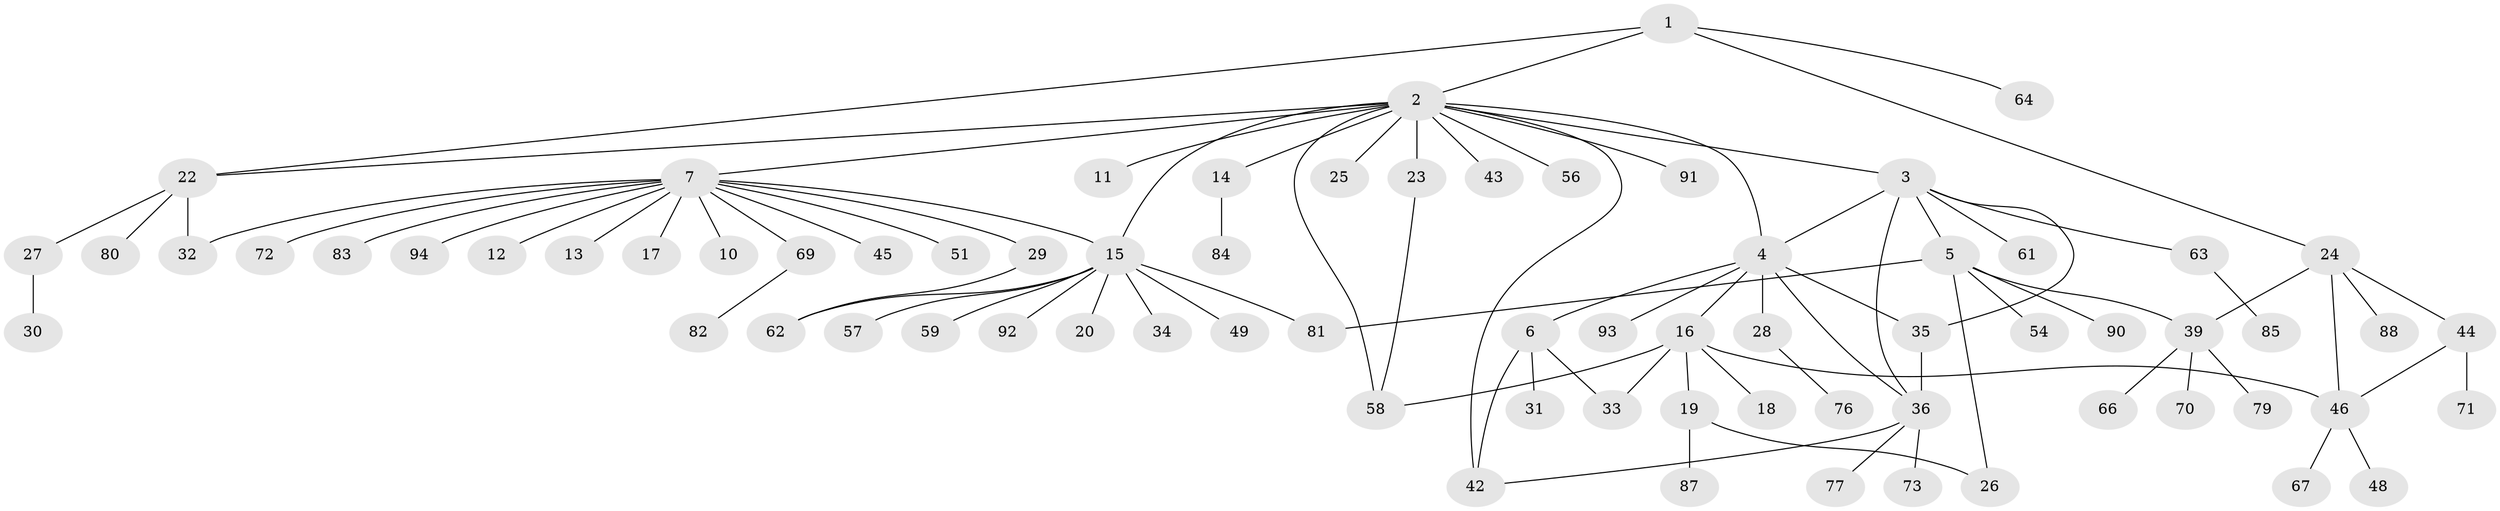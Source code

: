 // Generated by graph-tools (version 1.1) at 2025/51/02/27/25 19:51:56]
// undirected, 74 vertices, 91 edges
graph export_dot {
graph [start="1"]
  node [color=gray90,style=filled];
  1 [super="+78"];
  2 [super="+41"];
  3;
  4 [super="+38"];
  5 [super="+9"];
  6 [super="+96"];
  7 [super="+8"];
  10;
  11;
  12;
  13;
  14;
  15 [super="+21"];
  16 [super="+40"];
  17;
  18;
  19 [super="+97"];
  20;
  22 [super="+86"];
  23;
  24 [super="+52"];
  25;
  26;
  27 [super="+37"];
  28;
  29 [super="+89"];
  30;
  31;
  32;
  33 [super="+95"];
  34;
  35 [super="+50"];
  36 [super="+98"];
  39 [super="+60"];
  42 [super="+55"];
  43;
  44 [super="+47"];
  45;
  46 [super="+53"];
  48 [super="+74"];
  49;
  51;
  54 [super="+75"];
  56;
  57;
  58;
  59;
  61;
  62 [super="+65"];
  63;
  64 [super="+68"];
  66;
  67;
  69;
  70;
  71;
  72;
  73;
  76;
  77;
  79;
  80;
  81;
  82;
  83;
  84;
  85;
  87;
  88;
  90;
  91;
  92;
  93;
  94;
  1 -- 2;
  1 -- 22;
  1 -- 24;
  1 -- 64;
  2 -- 3;
  2 -- 7;
  2 -- 11;
  2 -- 14;
  2 -- 15;
  2 -- 22;
  2 -- 23;
  2 -- 25;
  2 -- 42;
  2 -- 43;
  2 -- 56;
  2 -- 58;
  2 -- 91;
  2 -- 4;
  3 -- 4;
  3 -- 5;
  3 -- 36;
  3 -- 61;
  3 -- 63;
  3 -- 35;
  4 -- 6;
  4 -- 16;
  4 -- 28;
  4 -- 35 [weight=2];
  4 -- 93;
  4 -- 36;
  5 -- 81;
  5 -- 26;
  5 -- 54;
  5 -- 39 [weight=2];
  5 -- 90;
  6 -- 31;
  6 -- 33;
  6 -- 42;
  7 -- 10;
  7 -- 72;
  7 -- 32;
  7 -- 69;
  7 -- 12;
  7 -- 13;
  7 -- 45;
  7 -- 15;
  7 -- 17;
  7 -- 51;
  7 -- 83;
  7 -- 29;
  7 -- 94;
  14 -- 84;
  15 -- 20;
  15 -- 34;
  15 -- 49;
  15 -- 59;
  15 -- 62;
  15 -- 81;
  15 -- 92;
  15 -- 57;
  16 -- 18;
  16 -- 19;
  16 -- 58;
  16 -- 33;
  16 -- 46;
  19 -- 26;
  19 -- 87;
  22 -- 27;
  22 -- 32;
  22 -- 80;
  23 -- 58;
  24 -- 44;
  24 -- 46;
  24 -- 88;
  24 -- 39;
  27 -- 30;
  28 -- 76;
  29 -- 62;
  35 -- 36;
  36 -- 42;
  36 -- 73;
  36 -- 77;
  39 -- 70;
  39 -- 66;
  39 -- 79;
  44 -- 71;
  44 -- 46;
  46 -- 48;
  46 -- 67;
  63 -- 85;
  69 -- 82;
}
